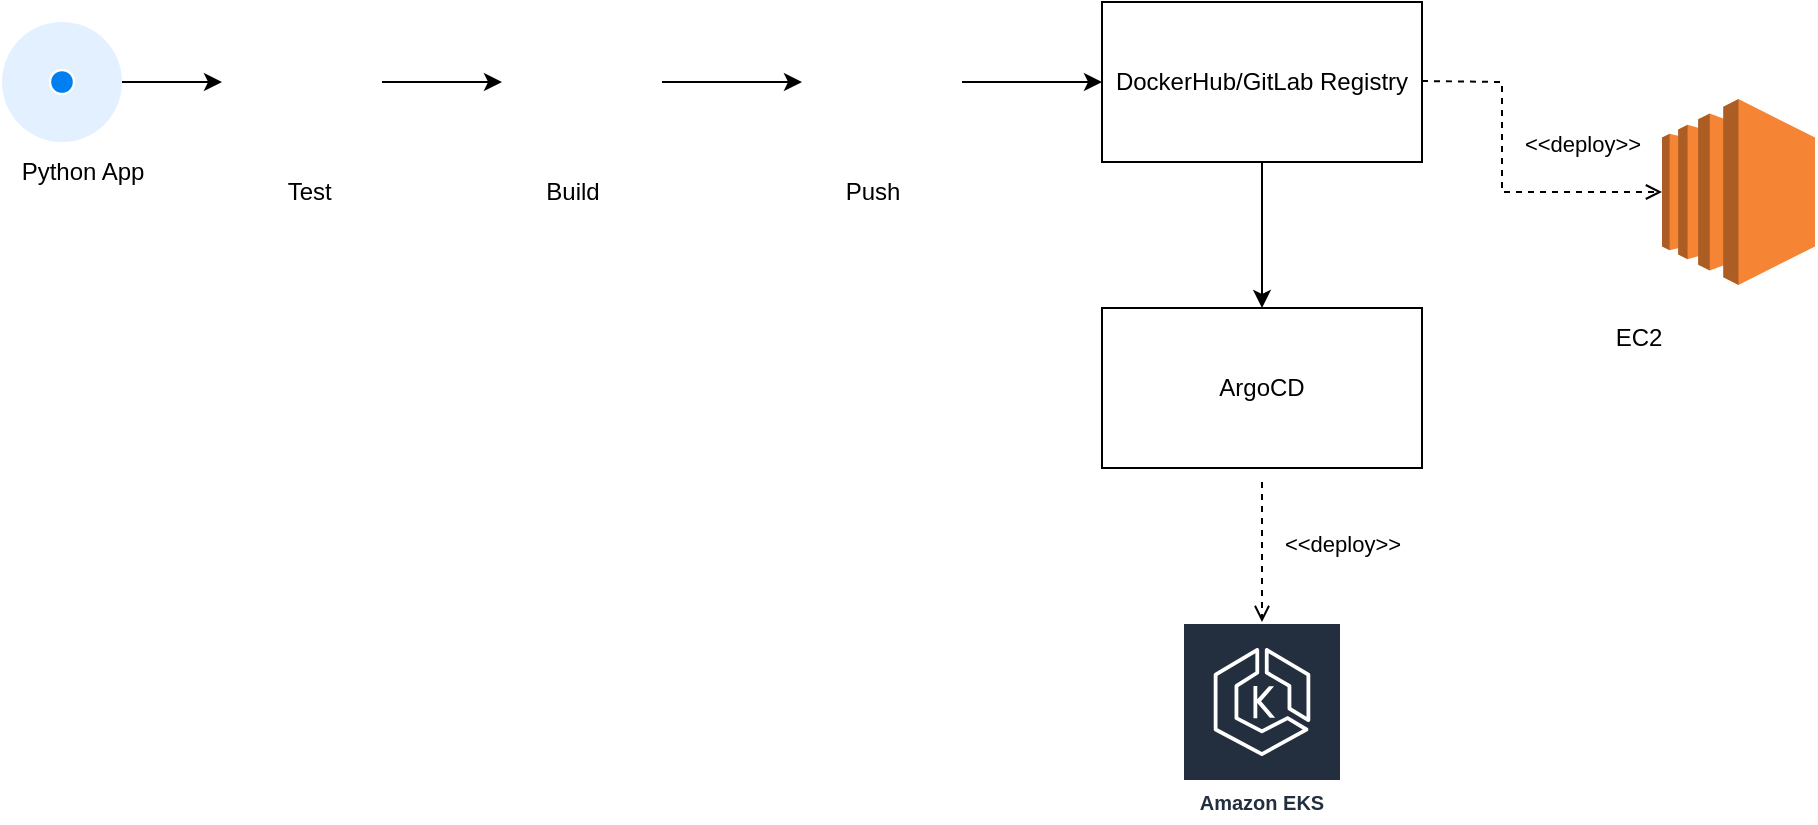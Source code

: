 <mxfile version="26.0.16">
  <diagram name="Page-1" id="xsTr7ZCg_U6nujBABxX4">
    <mxGraphModel dx="1434" dy="738" grid="1" gridSize="10" guides="1" tooltips="1" connect="1" arrows="1" fold="1" page="1" pageScale="1" pageWidth="850" pageHeight="1100" math="0" shadow="0">
      <root>
        <mxCell id="0" />
        <mxCell id="1" parent="0" />
        <mxCell id="cAqT-bqc4PRpvHakGV8s-17" value="Amazon EKS" style="sketch=0;outlineConnect=0;fontColor=#232F3E;gradientColor=none;strokeColor=#ffffff;fillColor=#232F3E;dashed=0;verticalLabelPosition=middle;verticalAlign=bottom;align=center;html=1;whiteSpace=wrap;fontSize=10;fontStyle=1;spacing=3;shape=mxgraph.aws4.productIcon;prIcon=mxgraph.aws4.eks;" vertex="1" parent="1">
          <mxGeometry x="600" y="430" width="80" height="100" as="geometry" />
        </mxCell>
        <mxCell id="cAqT-bqc4PRpvHakGV8s-20" value="ArgoCD" style="rounded=0;whiteSpace=wrap;html=1;" vertex="1" parent="1">
          <mxGeometry x="560" y="273" width="160" height="80" as="geometry" />
        </mxCell>
        <mxCell id="cAqT-bqc4PRpvHakGV8s-23" value="" style="outlineConnect=0;dashed=0;verticalLabelPosition=bottom;verticalAlign=top;align=center;html=1;shape=mxgraph.aws3.ec2;fillColor=#F58534;gradientColor=none;" vertex="1" parent="1">
          <mxGeometry x="840" y="168.5" width="76.5" height="93" as="geometry" />
        </mxCell>
        <mxCell id="cAqT-bqc4PRpvHakGV8s-25" value="EC2" style="text;html=1;align=center;verticalAlign=middle;resizable=0;points=[];autosize=1;strokeColor=none;fillColor=none;" vertex="1" parent="1">
          <mxGeometry x="803.25" y="273" width="50" height="30" as="geometry" />
        </mxCell>
        <mxCell id="cAqT-bqc4PRpvHakGV8s-26" value="Python App" style="text;html=1;align=center;verticalAlign=middle;resizable=0;points=[];autosize=1;strokeColor=none;fillColor=none;" vertex="1" parent="1">
          <mxGeometry x="10" y="190" width="80" height="30" as="geometry" />
        </mxCell>
        <mxCell id="cAqT-bqc4PRpvHakGV8s-36" value="" style="edgeStyle=orthogonalEdgeStyle;rounded=0;orthogonalLoop=1;jettySize=auto;html=1;" edge="1" parent="1" source="cAqT-bqc4PRpvHakGV8s-27" target="cAqT-bqc4PRpvHakGV8s-29">
          <mxGeometry relative="1" as="geometry" />
        </mxCell>
        <mxCell id="cAqT-bqc4PRpvHakGV8s-27" value="" style="shape=image;html=1;verticalAlign=top;verticalLabelPosition=bottom;labelBackgroundColor=#ffffff;imageAspect=0;aspect=fixed;image=https://cdn4.iconfinder.com/data/icons/socialcones/508/Gitlab-128.png" vertex="1" parent="1">
          <mxGeometry x="260" y="120" width="80" height="80" as="geometry" />
        </mxCell>
        <mxCell id="cAqT-bqc4PRpvHakGV8s-28" value="Build" style="text;html=1;align=center;verticalAlign=middle;resizable=0;points=[];autosize=1;strokeColor=none;fillColor=none;" vertex="1" parent="1">
          <mxGeometry x="270" y="200" width="50" height="30" as="geometry" />
        </mxCell>
        <mxCell id="cAqT-bqc4PRpvHakGV8s-38" value="" style="edgeStyle=orthogonalEdgeStyle;rounded=0;orthogonalLoop=1;jettySize=auto;html=1;" edge="1" parent="1" source="cAqT-bqc4PRpvHakGV8s-29" target="cAqT-bqc4PRpvHakGV8s-37">
          <mxGeometry relative="1" as="geometry" />
        </mxCell>
        <mxCell id="cAqT-bqc4PRpvHakGV8s-29" value="" style="shape=image;html=1;verticalAlign=top;verticalLabelPosition=bottom;labelBackgroundColor=#ffffff;imageAspect=0;aspect=fixed;image=https://cdn4.iconfinder.com/data/icons/socialcones/508/Gitlab-128.png" vertex="1" parent="1">
          <mxGeometry x="410" y="120" width="80" height="80" as="geometry" />
        </mxCell>
        <mxCell id="cAqT-bqc4PRpvHakGV8s-35" value="" style="edgeStyle=orthogonalEdgeStyle;rounded=0;orthogonalLoop=1;jettySize=auto;html=1;" edge="1" parent="1" source="cAqT-bqc4PRpvHakGV8s-30" target="cAqT-bqc4PRpvHakGV8s-27">
          <mxGeometry relative="1" as="geometry" />
        </mxCell>
        <mxCell id="cAqT-bqc4PRpvHakGV8s-30" value="" style="shape=image;html=1;verticalAlign=top;verticalLabelPosition=bottom;labelBackgroundColor=#ffffff;imageAspect=0;aspect=fixed;image=https://cdn4.iconfinder.com/data/icons/socialcones/508/Gitlab-128.png" vertex="1" parent="1">
          <mxGeometry x="120" y="120" width="80" height="80" as="geometry" />
        </mxCell>
        <mxCell id="cAqT-bqc4PRpvHakGV8s-31" value="&lt;span style=&quot;text-wrap-mode: wrap;&quot;&gt;Test&amp;nbsp;&lt;/span&gt;" style="text;html=1;align=center;verticalAlign=middle;resizable=0;points=[];autosize=1;strokeColor=none;fillColor=none;" vertex="1" parent="1">
          <mxGeometry x="140" y="200" width="50" height="30" as="geometry" />
        </mxCell>
        <mxCell id="cAqT-bqc4PRpvHakGV8s-33" value="" style="edgeStyle=orthogonalEdgeStyle;rounded=0;orthogonalLoop=1;jettySize=auto;html=1;" edge="1" parent="1" source="cAqT-bqc4PRpvHakGV8s-32" target="cAqT-bqc4PRpvHakGV8s-30">
          <mxGeometry relative="1" as="geometry" />
        </mxCell>
        <mxCell id="cAqT-bqc4PRpvHakGV8s-32" value="" style="html=1;verticalLabelPosition=bottom;labelBackgroundColor=#ffffff;verticalAlign=top;shadow=0;dashed=0;strokeWidth=2;shape=mxgraph.ios7.misc.current_location;strokeColor=#ffffff;fillColor=#0080F0;sketch=0;" vertex="1" parent="1">
          <mxGeometry x="10" y="130" width="60" height="60" as="geometry" />
        </mxCell>
        <mxCell id="cAqT-bqc4PRpvHakGV8s-34" value="Push" style="text;html=1;align=center;verticalAlign=middle;resizable=0;points=[];autosize=1;strokeColor=none;fillColor=none;" vertex="1" parent="1">
          <mxGeometry x="420" y="200" width="50" height="30" as="geometry" />
        </mxCell>
        <mxCell id="cAqT-bqc4PRpvHakGV8s-40" value="" style="edgeStyle=orthogonalEdgeStyle;rounded=0;orthogonalLoop=1;jettySize=auto;html=1;" edge="1" parent="1" source="cAqT-bqc4PRpvHakGV8s-37" target="cAqT-bqc4PRpvHakGV8s-20">
          <mxGeometry relative="1" as="geometry" />
        </mxCell>
        <mxCell id="cAqT-bqc4PRpvHakGV8s-37" value="DockerHub/GitLab Registry" style="rounded=0;whiteSpace=wrap;html=1;" vertex="1" parent="1">
          <mxGeometry x="560" y="120" width="160" height="80" as="geometry" />
        </mxCell>
        <mxCell id="cAqT-bqc4PRpvHakGV8s-41" value="&amp;lt;&amp;lt;deploy&amp;gt;&amp;gt;" style="html=1;verticalAlign=bottom;labelBackgroundColor=none;endArrow=open;endFill=0;dashed=1;rounded=0;" edge="1" parent="1" target="cAqT-bqc4PRpvHakGV8s-17">
          <mxGeometry x="0.143" y="40" width="160" relative="1" as="geometry">
            <mxPoint x="640" y="360" as="sourcePoint" />
            <mxPoint x="720" y="400" as="targetPoint" />
            <mxPoint as="offset" />
          </mxGeometry>
        </mxCell>
        <mxCell id="cAqT-bqc4PRpvHakGV8s-43" value="&amp;lt;&amp;lt;deploy&amp;gt;&amp;gt;" style="html=1;verticalAlign=bottom;labelBackgroundColor=none;endArrow=open;endFill=0;dashed=1;rounded=0;" edge="1" parent="1" target="cAqT-bqc4PRpvHakGV8s-23">
          <mxGeometry x="0.543" y="15" width="160" relative="1" as="geometry">
            <mxPoint x="720" y="159.5" as="sourcePoint" />
            <mxPoint x="790" y="160" as="targetPoint" />
            <Array as="points">
              <mxPoint x="760" y="160" />
              <mxPoint x="760" y="215" />
            </Array>
            <mxPoint as="offset" />
          </mxGeometry>
        </mxCell>
      </root>
    </mxGraphModel>
  </diagram>
</mxfile>
